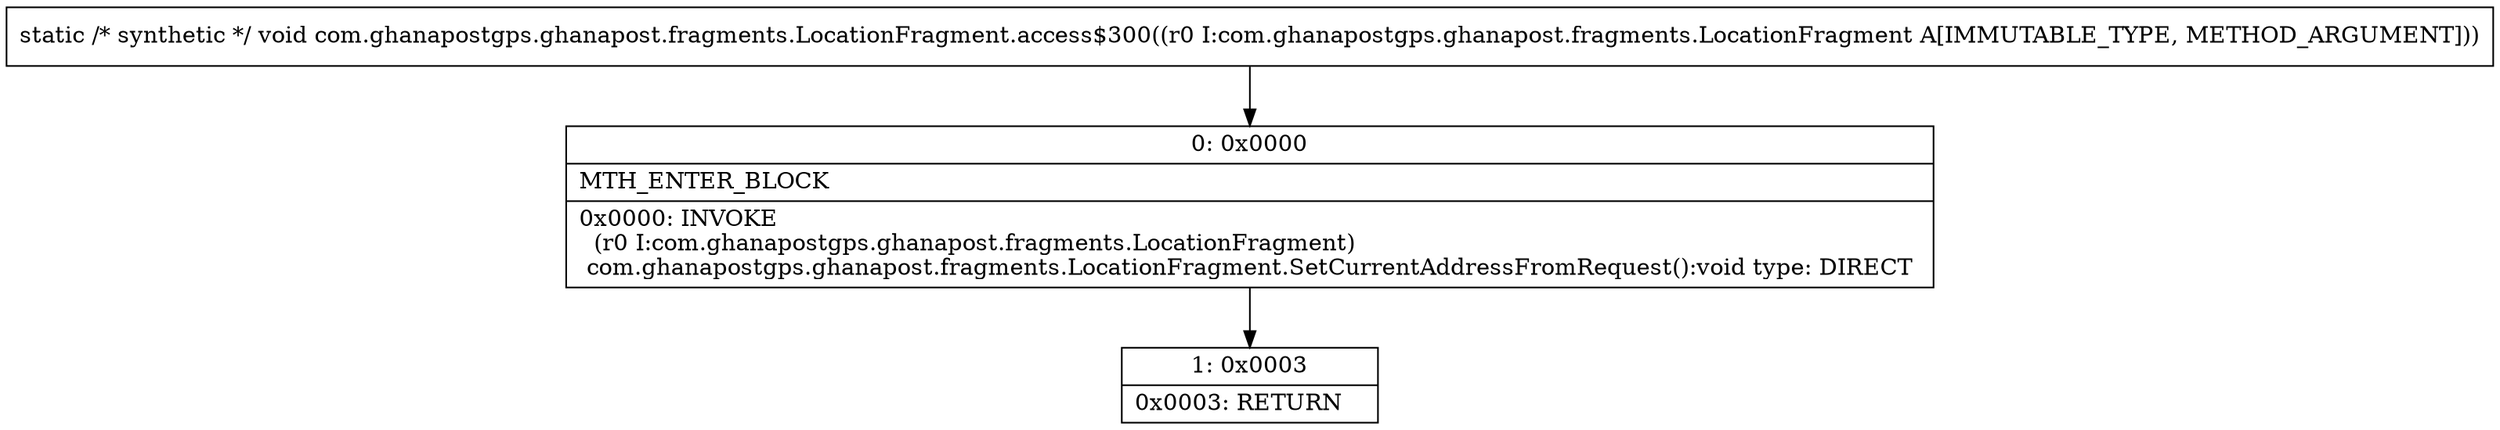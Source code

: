 digraph "CFG forcom.ghanapostgps.ghanapost.fragments.LocationFragment.access$300(Lcom\/ghanapostgps\/ghanapost\/fragments\/LocationFragment;)V" {
Node_0 [shape=record,label="{0\:\ 0x0000|MTH_ENTER_BLOCK\l|0x0000: INVOKE  \l  (r0 I:com.ghanapostgps.ghanapost.fragments.LocationFragment)\l com.ghanapostgps.ghanapost.fragments.LocationFragment.SetCurrentAddressFromRequest():void type: DIRECT \l}"];
Node_1 [shape=record,label="{1\:\ 0x0003|0x0003: RETURN   \l}"];
MethodNode[shape=record,label="{static \/* synthetic *\/ void com.ghanapostgps.ghanapost.fragments.LocationFragment.access$300((r0 I:com.ghanapostgps.ghanapost.fragments.LocationFragment A[IMMUTABLE_TYPE, METHOD_ARGUMENT])) }"];
MethodNode -> Node_0;
Node_0 -> Node_1;
}

